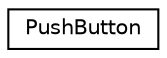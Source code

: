 digraph "Graphical Class Hierarchy"
{
 // LATEX_PDF_SIZE
  edge [fontname="Helvetica",fontsize="10",labelfontname="Helvetica",labelfontsize="10"];
  node [fontname="Helvetica",fontsize="10",shape=record];
  rankdir="LR";
  Node0 [label="PushButton",height=0.2,width=0.4,color="black", fillcolor="white", style="filled",URL="$classPushButton.html",tooltip="Manages the interaction with a physical push button connected to a GPIO pin."];
}
